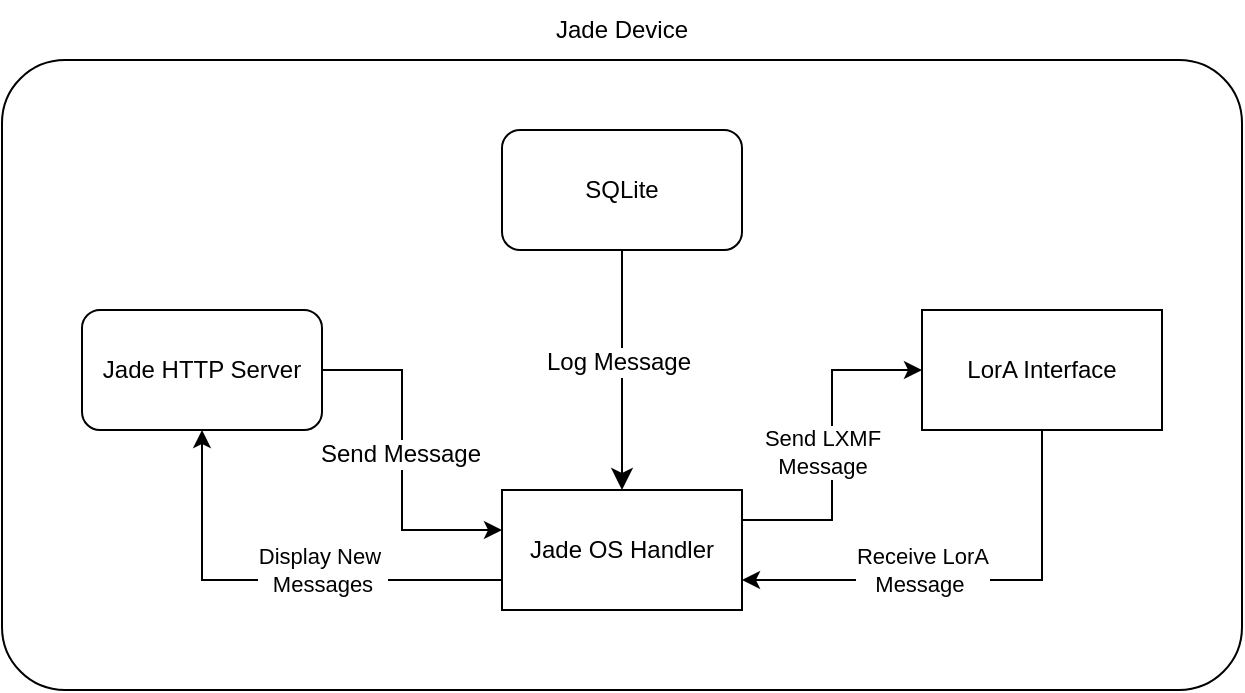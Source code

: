 <mxfile version="28.0.4">
  <diagram name="Page-1" id="BpLOFuCSfXvprF_aa2A0">
    <mxGraphModel dx="1025" dy="477" grid="1" gridSize="10" guides="1" tooltips="1" connect="1" arrows="1" fold="1" page="1" pageScale="1" pageWidth="850" pageHeight="1100" math="0" shadow="0">
      <root>
        <mxCell id="0" />
        <mxCell id="1" parent="0" />
        <mxCell id="EcfIhRAE1STNXyQr-O1w-21" value="" style="rounded=1;whiteSpace=wrap;html=1;arcSize=10;" vertex="1" parent="1">
          <mxGeometry x="130" y="505" width="620" height="315" as="geometry" />
        </mxCell>
        <mxCell id="EcfIhRAE1STNXyQr-O1w-19" style="edgeStyle=none;curved=1;rounded=0;orthogonalLoop=1;jettySize=auto;html=1;entryX=0.5;entryY=0;entryDx=0;entryDy=0;fontSize=12;startSize=8;endSize=8;exitX=0.5;exitY=1;exitDx=0;exitDy=0;" edge="1" parent="1" source="EcfIhRAE1STNXyQr-O1w-22" target="EcfIhRAE1STNXyQr-O1w-9">
          <mxGeometry relative="1" as="geometry">
            <mxPoint x="440" y="600" as="sourcePoint" />
          </mxGeometry>
        </mxCell>
        <mxCell id="EcfIhRAE1STNXyQr-O1w-20" value="Log Message" style="edgeLabel;html=1;align=center;verticalAlign=middle;resizable=0;points=[];fontSize=12;" vertex="1" connectable="0" parent="EcfIhRAE1STNXyQr-O1w-19">
          <mxGeometry x="-0.064" y="-2" relative="1" as="geometry">
            <mxPoint as="offset" />
          </mxGeometry>
        </mxCell>
        <mxCell id="EcfIhRAE1STNXyQr-O1w-5" style="edgeStyle=orthogonalEdgeStyle;rounded=0;orthogonalLoop=1;jettySize=auto;html=1;exitX=0;exitY=0.75;exitDx=0;exitDy=0;entryX=0.5;entryY=1;entryDx=0;entryDy=0;" edge="1" parent="1" source="EcfIhRAE1STNXyQr-O1w-9" target="EcfIhRAE1STNXyQr-O1w-24">
          <mxGeometry relative="1" as="geometry">
            <mxPoint x="260" y="755" as="targetPoint" />
          </mxGeometry>
        </mxCell>
        <mxCell id="EcfIhRAE1STNXyQr-O1w-6" value="&lt;div&gt;Display New&amp;nbsp;&lt;/div&gt;&lt;div&gt;Messages&lt;/div&gt;" style="edgeLabel;html=1;align=center;verticalAlign=middle;resizable=0;points=[];" vertex="1" connectable="0" parent="EcfIhRAE1STNXyQr-O1w-5">
          <mxGeometry x="0.012" y="1" relative="1" as="geometry">
            <mxPoint x="24" y="-6" as="offset" />
          </mxGeometry>
        </mxCell>
        <mxCell id="EcfIhRAE1STNXyQr-O1w-7" style="edgeStyle=orthogonalEdgeStyle;rounded=0;orthogonalLoop=1;jettySize=auto;html=1;exitX=1;exitY=0.25;exitDx=0;exitDy=0;entryX=0;entryY=0.5;entryDx=0;entryDy=0;" edge="1" parent="1" source="EcfIhRAE1STNXyQr-O1w-9" target="EcfIhRAE1STNXyQr-O1w-15">
          <mxGeometry relative="1" as="geometry" />
        </mxCell>
        <mxCell id="EcfIhRAE1STNXyQr-O1w-8" value="&lt;div&gt;Send LXMF&lt;/div&gt;&lt;div&gt;Message&lt;/div&gt;" style="edgeLabel;html=1;align=center;verticalAlign=middle;resizable=0;points=[];" connectable="0" vertex="1" parent="EcfIhRAE1STNXyQr-O1w-7">
          <mxGeometry x="-0.047" y="-1" relative="1" as="geometry">
            <mxPoint x="-6" y="-1" as="offset" />
          </mxGeometry>
        </mxCell>
        <mxCell id="EcfIhRAE1STNXyQr-O1w-9" value="Jade OS Handler" style="whiteSpace=wrap;html=1;" vertex="1" parent="1">
          <mxGeometry x="380" y="720" width="120" height="60" as="geometry" />
        </mxCell>
        <mxCell id="EcfIhRAE1STNXyQr-O1w-10" style="edgeStyle=orthogonalEdgeStyle;rounded=0;orthogonalLoop=1;jettySize=auto;html=1;exitX=1;exitY=0.5;exitDx=0;exitDy=0;entryX=0;entryY=0.5;entryDx=0;entryDy=0;" edge="1" parent="1" source="EcfIhRAE1STNXyQr-O1w-24">
          <mxGeometry relative="1" as="geometry">
            <mxPoint x="260" y="740" as="sourcePoint" />
            <mxPoint x="380" y="740" as="targetPoint" />
            <Array as="points">
              <mxPoint x="330" y="660" />
              <mxPoint x="330" y="740" />
            </Array>
          </mxGeometry>
        </mxCell>
        <mxCell id="EcfIhRAE1STNXyQr-O1w-32" value="Send Message" style="edgeLabel;html=1;align=center;verticalAlign=middle;resizable=0;points=[];fontSize=12;" vertex="1" connectable="0" parent="EcfIhRAE1STNXyQr-O1w-10">
          <mxGeometry x="-0.035" y="-1" relative="1" as="geometry">
            <mxPoint as="offset" />
          </mxGeometry>
        </mxCell>
        <mxCell id="EcfIhRAE1STNXyQr-O1w-13" style="edgeStyle=orthogonalEdgeStyle;rounded=0;orthogonalLoop=1;jettySize=auto;html=1;exitX=0.5;exitY=1;exitDx=0;exitDy=0;entryX=1;entryY=0.75;entryDx=0;entryDy=0;" edge="1" parent="1" source="EcfIhRAE1STNXyQr-O1w-15" target="EcfIhRAE1STNXyQr-O1w-9">
          <mxGeometry relative="1" as="geometry">
            <Array as="points">
              <mxPoint x="650" y="765" />
            </Array>
          </mxGeometry>
        </mxCell>
        <mxCell id="EcfIhRAE1STNXyQr-O1w-14" value="&lt;div&gt;Receive LorA&lt;/div&gt;&lt;div&gt;Message&amp;nbsp;&lt;/div&gt;" style="edgeLabel;html=1;align=center;verticalAlign=middle;resizable=0;points=[];" connectable="0" vertex="1" parent="EcfIhRAE1STNXyQr-O1w-13">
          <mxGeometry x="0.006" y="1" relative="1" as="geometry">
            <mxPoint x="-22" y="-6" as="offset" />
          </mxGeometry>
        </mxCell>
        <mxCell id="EcfIhRAE1STNXyQr-O1w-15" value="LorA Interface" style="whiteSpace=wrap;html=1;" vertex="1" parent="1">
          <mxGeometry x="590" y="630" width="120" height="60" as="geometry" />
        </mxCell>
        <mxCell id="EcfIhRAE1STNXyQr-O1w-18" value="Jade Device" style="text;html=1;align=center;verticalAlign=middle;whiteSpace=wrap;rounded=0;" vertex="1" parent="1">
          <mxGeometry x="380" y="475" width="120" height="30" as="geometry" />
        </mxCell>
        <mxCell id="EcfIhRAE1STNXyQr-O1w-22" value="SQLite" style="rounded=1;whiteSpace=wrap;html=1;" vertex="1" parent="1">
          <mxGeometry x="380" y="540" width="120" height="60" as="geometry" />
        </mxCell>
        <mxCell id="EcfIhRAE1STNXyQr-O1w-23" style="edgeStyle=none;curved=1;rounded=0;orthogonalLoop=1;jettySize=auto;html=1;exitX=1;exitY=0;exitDx=0;exitDy=0;fontSize=12;startSize=8;endSize=8;" edge="1" parent="1">
          <mxGeometry relative="1" as="geometry">
            <mxPoint x="260" y="710" as="sourcePoint" />
            <mxPoint x="260" y="710" as="targetPoint" />
          </mxGeometry>
        </mxCell>
        <mxCell id="EcfIhRAE1STNXyQr-O1w-24" value="Jade HTTP Server" style="rounded=1;whiteSpace=wrap;html=1;" vertex="1" parent="1">
          <mxGeometry x="170" y="630" width="120" height="60" as="geometry" />
        </mxCell>
      </root>
    </mxGraphModel>
  </diagram>
</mxfile>
